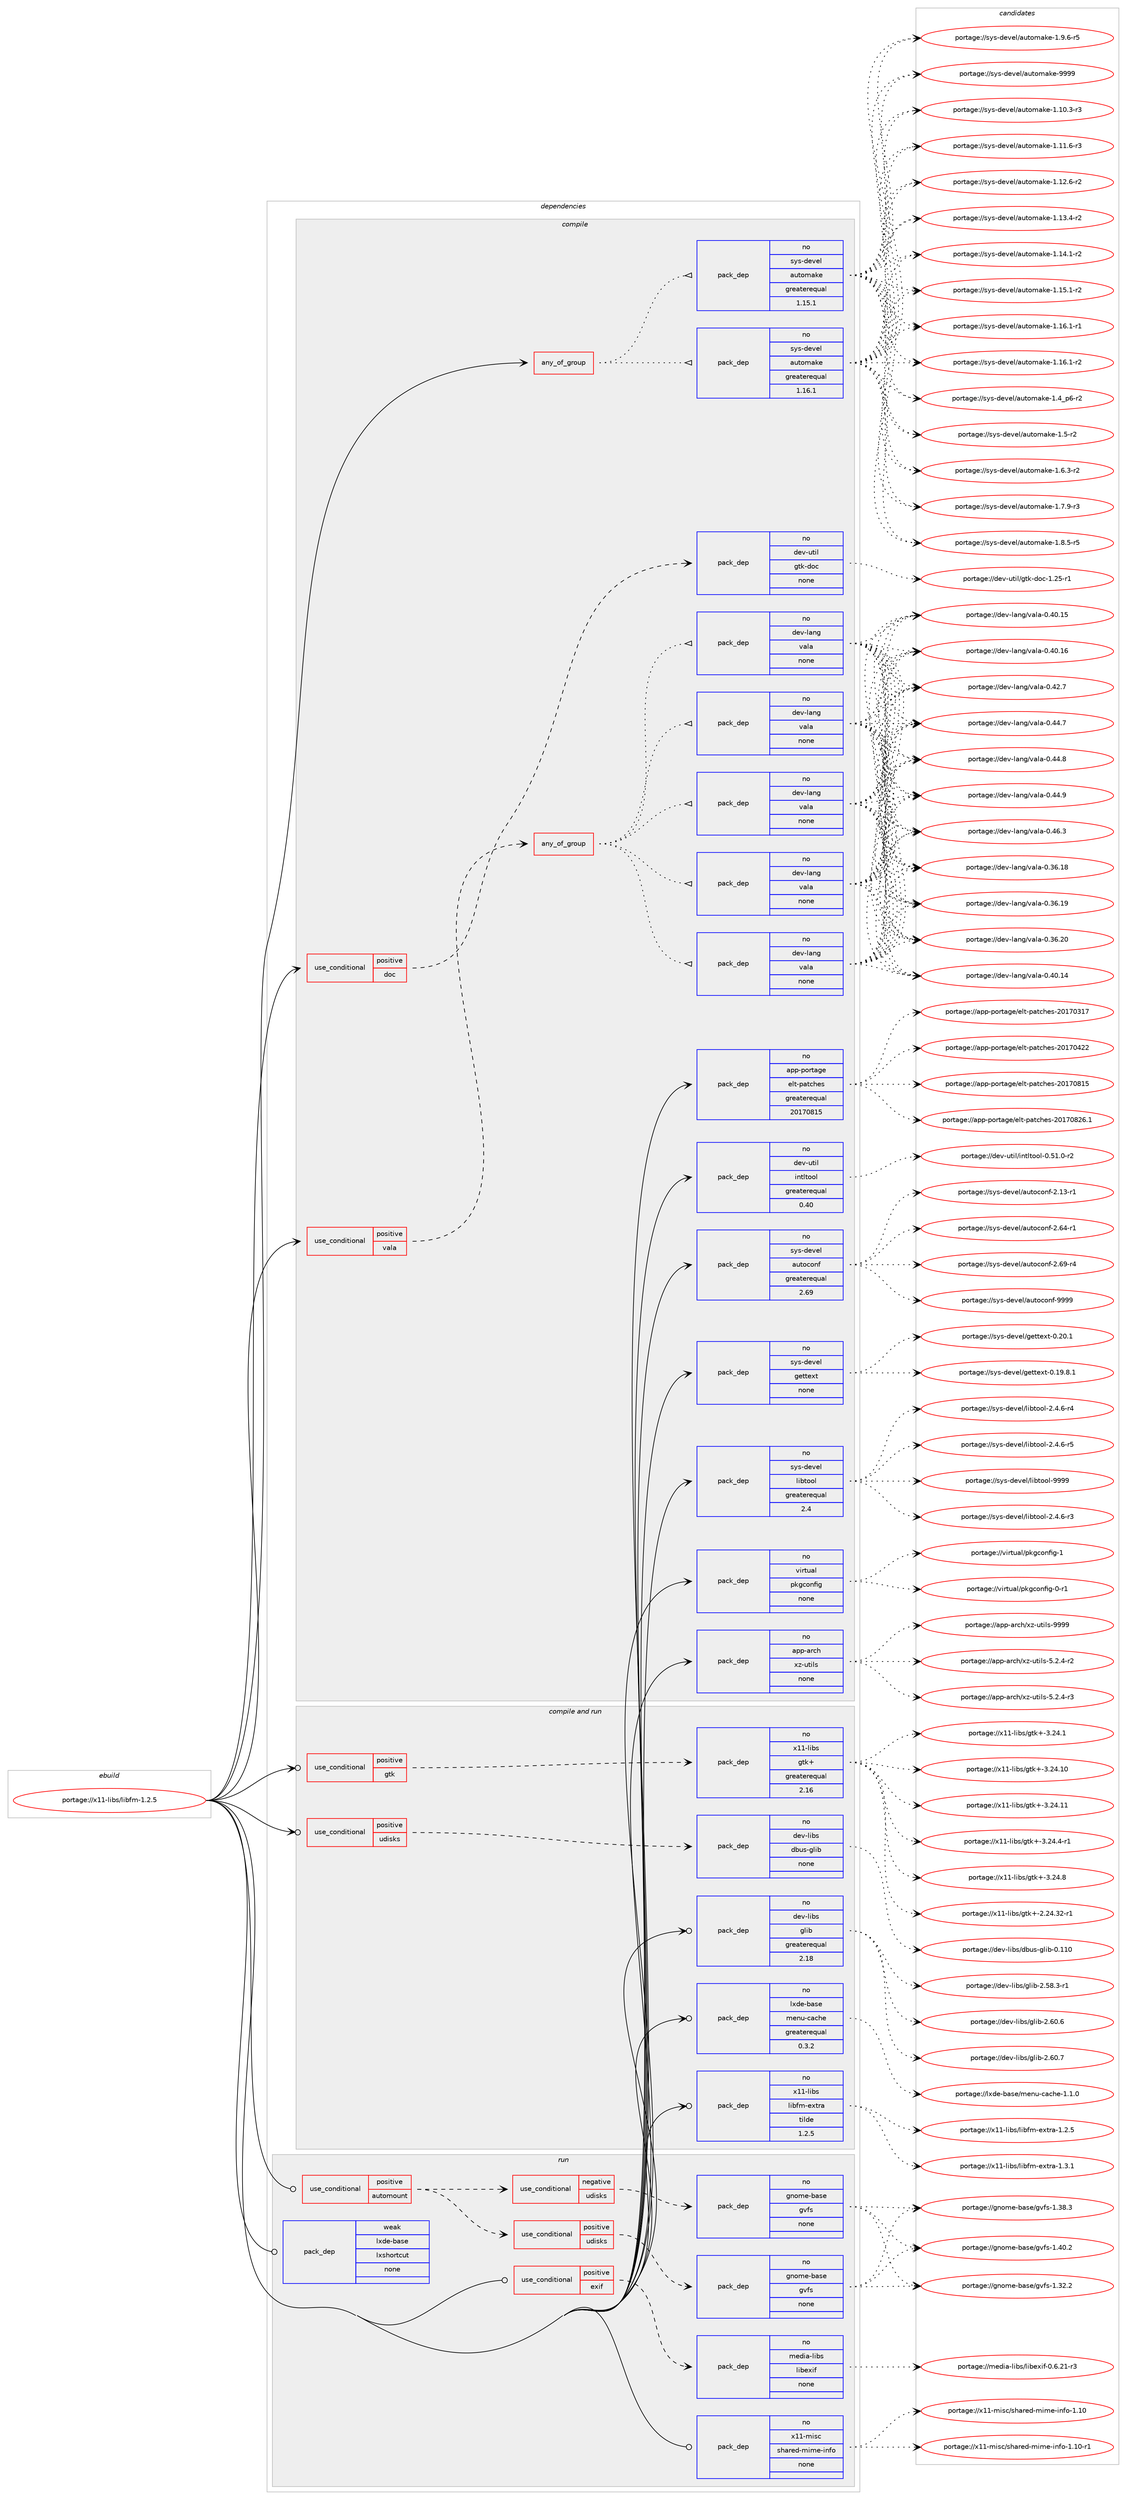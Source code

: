 digraph prolog {

# *************
# Graph options
# *************

newrank=true;
concentrate=true;
compound=true;
graph [rankdir=LR,fontname=Helvetica,fontsize=10,ranksep=1.5];#, ranksep=2.5, nodesep=0.2];
edge  [arrowhead=vee];
node  [fontname=Helvetica,fontsize=10];

# **********
# The ebuild
# **********

subgraph cluster_leftcol {
color=gray;
rank=same;
label=<<i>ebuild</i>>;
id [label="portage://x11-libs/libfm-1.2.5", color=red, width=4, href="../x11-libs/libfm-1.2.5.svg"];
}

# ****************
# The dependencies
# ****************

subgraph cluster_midcol {
color=gray;
label=<<i>dependencies</i>>;
subgraph cluster_compile {
fillcolor="#eeeeee";
style=filled;
label=<<i>compile</i>>;
subgraph any7776 {
dependency450203 [label=<<TABLE BORDER="0" CELLBORDER="1" CELLSPACING="0" CELLPADDING="4"><TR><TD CELLPADDING="10">any_of_group</TD></TR></TABLE>>, shape=none, color=red];subgraph pack334117 {
dependency450204 [label=<<TABLE BORDER="0" CELLBORDER="1" CELLSPACING="0" CELLPADDING="4" WIDTH="220"><TR><TD ROWSPAN="6" CELLPADDING="30">pack_dep</TD></TR><TR><TD WIDTH="110">no</TD></TR><TR><TD>sys-devel</TD></TR><TR><TD>automake</TD></TR><TR><TD>greaterequal</TD></TR><TR><TD>1.16.1</TD></TR></TABLE>>, shape=none, color=blue];
}
dependency450203:e -> dependency450204:w [weight=20,style="dotted",arrowhead="oinv"];
subgraph pack334118 {
dependency450205 [label=<<TABLE BORDER="0" CELLBORDER="1" CELLSPACING="0" CELLPADDING="4" WIDTH="220"><TR><TD ROWSPAN="6" CELLPADDING="30">pack_dep</TD></TR><TR><TD WIDTH="110">no</TD></TR><TR><TD>sys-devel</TD></TR><TR><TD>automake</TD></TR><TR><TD>greaterequal</TD></TR><TR><TD>1.15.1</TD></TR></TABLE>>, shape=none, color=blue];
}
dependency450203:e -> dependency450205:w [weight=20,style="dotted",arrowhead="oinv"];
}
id:e -> dependency450203:w [weight=20,style="solid",arrowhead="vee"];
subgraph cond108025 {
dependency450206 [label=<<TABLE BORDER="0" CELLBORDER="1" CELLSPACING="0" CELLPADDING="4"><TR><TD ROWSPAN="3" CELLPADDING="10">use_conditional</TD></TR><TR><TD>positive</TD></TR><TR><TD>doc</TD></TR></TABLE>>, shape=none, color=red];
subgraph pack334119 {
dependency450207 [label=<<TABLE BORDER="0" CELLBORDER="1" CELLSPACING="0" CELLPADDING="4" WIDTH="220"><TR><TD ROWSPAN="6" CELLPADDING="30">pack_dep</TD></TR><TR><TD WIDTH="110">no</TD></TR><TR><TD>dev-util</TD></TR><TR><TD>gtk-doc</TD></TR><TR><TD>none</TD></TR><TR><TD></TD></TR></TABLE>>, shape=none, color=blue];
}
dependency450206:e -> dependency450207:w [weight=20,style="dashed",arrowhead="vee"];
}
id:e -> dependency450206:w [weight=20,style="solid",arrowhead="vee"];
subgraph cond108026 {
dependency450208 [label=<<TABLE BORDER="0" CELLBORDER="1" CELLSPACING="0" CELLPADDING="4"><TR><TD ROWSPAN="3" CELLPADDING="10">use_conditional</TD></TR><TR><TD>positive</TD></TR><TR><TD>vala</TD></TR></TABLE>>, shape=none, color=red];
subgraph any7777 {
dependency450209 [label=<<TABLE BORDER="0" CELLBORDER="1" CELLSPACING="0" CELLPADDING="4"><TR><TD CELLPADDING="10">any_of_group</TD></TR></TABLE>>, shape=none, color=red];subgraph pack334120 {
dependency450210 [label=<<TABLE BORDER="0" CELLBORDER="1" CELLSPACING="0" CELLPADDING="4" WIDTH="220"><TR><TD ROWSPAN="6" CELLPADDING="30">pack_dep</TD></TR><TR><TD WIDTH="110">no</TD></TR><TR><TD>dev-lang</TD></TR><TR><TD>vala</TD></TR><TR><TD>none</TD></TR><TR><TD></TD></TR></TABLE>>, shape=none, color=blue];
}
dependency450209:e -> dependency450210:w [weight=20,style="dotted",arrowhead="oinv"];
subgraph pack334121 {
dependency450211 [label=<<TABLE BORDER="0" CELLBORDER="1" CELLSPACING="0" CELLPADDING="4" WIDTH="220"><TR><TD ROWSPAN="6" CELLPADDING="30">pack_dep</TD></TR><TR><TD WIDTH="110">no</TD></TR><TR><TD>dev-lang</TD></TR><TR><TD>vala</TD></TR><TR><TD>none</TD></TR><TR><TD></TD></TR></TABLE>>, shape=none, color=blue];
}
dependency450209:e -> dependency450211:w [weight=20,style="dotted",arrowhead="oinv"];
subgraph pack334122 {
dependency450212 [label=<<TABLE BORDER="0" CELLBORDER="1" CELLSPACING="0" CELLPADDING="4" WIDTH="220"><TR><TD ROWSPAN="6" CELLPADDING="30">pack_dep</TD></TR><TR><TD WIDTH="110">no</TD></TR><TR><TD>dev-lang</TD></TR><TR><TD>vala</TD></TR><TR><TD>none</TD></TR><TR><TD></TD></TR></TABLE>>, shape=none, color=blue];
}
dependency450209:e -> dependency450212:w [weight=20,style="dotted",arrowhead="oinv"];
subgraph pack334123 {
dependency450213 [label=<<TABLE BORDER="0" CELLBORDER="1" CELLSPACING="0" CELLPADDING="4" WIDTH="220"><TR><TD ROWSPAN="6" CELLPADDING="30">pack_dep</TD></TR><TR><TD WIDTH="110">no</TD></TR><TR><TD>dev-lang</TD></TR><TR><TD>vala</TD></TR><TR><TD>none</TD></TR><TR><TD></TD></TR></TABLE>>, shape=none, color=blue];
}
dependency450209:e -> dependency450213:w [weight=20,style="dotted",arrowhead="oinv"];
subgraph pack334124 {
dependency450214 [label=<<TABLE BORDER="0" CELLBORDER="1" CELLSPACING="0" CELLPADDING="4" WIDTH="220"><TR><TD ROWSPAN="6" CELLPADDING="30">pack_dep</TD></TR><TR><TD WIDTH="110">no</TD></TR><TR><TD>dev-lang</TD></TR><TR><TD>vala</TD></TR><TR><TD>none</TD></TR><TR><TD></TD></TR></TABLE>>, shape=none, color=blue];
}
dependency450209:e -> dependency450214:w [weight=20,style="dotted",arrowhead="oinv"];
}
dependency450208:e -> dependency450209:w [weight=20,style="dashed",arrowhead="vee"];
}
id:e -> dependency450208:w [weight=20,style="solid",arrowhead="vee"];
subgraph pack334125 {
dependency450215 [label=<<TABLE BORDER="0" CELLBORDER="1" CELLSPACING="0" CELLPADDING="4" WIDTH="220"><TR><TD ROWSPAN="6" CELLPADDING="30">pack_dep</TD></TR><TR><TD WIDTH="110">no</TD></TR><TR><TD>app-arch</TD></TR><TR><TD>xz-utils</TD></TR><TR><TD>none</TD></TR><TR><TD></TD></TR></TABLE>>, shape=none, color=blue];
}
id:e -> dependency450215:w [weight=20,style="solid",arrowhead="vee"];
subgraph pack334126 {
dependency450216 [label=<<TABLE BORDER="0" CELLBORDER="1" CELLSPACING="0" CELLPADDING="4" WIDTH="220"><TR><TD ROWSPAN="6" CELLPADDING="30">pack_dep</TD></TR><TR><TD WIDTH="110">no</TD></TR><TR><TD>app-portage</TD></TR><TR><TD>elt-patches</TD></TR><TR><TD>greaterequal</TD></TR><TR><TD>20170815</TD></TR></TABLE>>, shape=none, color=blue];
}
id:e -> dependency450216:w [weight=20,style="solid",arrowhead="vee"];
subgraph pack334127 {
dependency450217 [label=<<TABLE BORDER="0" CELLBORDER="1" CELLSPACING="0" CELLPADDING="4" WIDTH="220"><TR><TD ROWSPAN="6" CELLPADDING="30">pack_dep</TD></TR><TR><TD WIDTH="110">no</TD></TR><TR><TD>dev-util</TD></TR><TR><TD>intltool</TD></TR><TR><TD>greaterequal</TD></TR><TR><TD>0.40</TD></TR></TABLE>>, shape=none, color=blue];
}
id:e -> dependency450217:w [weight=20,style="solid",arrowhead="vee"];
subgraph pack334128 {
dependency450218 [label=<<TABLE BORDER="0" CELLBORDER="1" CELLSPACING="0" CELLPADDING="4" WIDTH="220"><TR><TD ROWSPAN="6" CELLPADDING="30">pack_dep</TD></TR><TR><TD WIDTH="110">no</TD></TR><TR><TD>sys-devel</TD></TR><TR><TD>autoconf</TD></TR><TR><TD>greaterequal</TD></TR><TR><TD>2.69</TD></TR></TABLE>>, shape=none, color=blue];
}
id:e -> dependency450218:w [weight=20,style="solid",arrowhead="vee"];
subgraph pack334129 {
dependency450219 [label=<<TABLE BORDER="0" CELLBORDER="1" CELLSPACING="0" CELLPADDING="4" WIDTH="220"><TR><TD ROWSPAN="6" CELLPADDING="30">pack_dep</TD></TR><TR><TD WIDTH="110">no</TD></TR><TR><TD>sys-devel</TD></TR><TR><TD>gettext</TD></TR><TR><TD>none</TD></TR><TR><TD></TD></TR></TABLE>>, shape=none, color=blue];
}
id:e -> dependency450219:w [weight=20,style="solid",arrowhead="vee"];
subgraph pack334130 {
dependency450220 [label=<<TABLE BORDER="0" CELLBORDER="1" CELLSPACING="0" CELLPADDING="4" WIDTH="220"><TR><TD ROWSPAN="6" CELLPADDING="30">pack_dep</TD></TR><TR><TD WIDTH="110">no</TD></TR><TR><TD>sys-devel</TD></TR><TR><TD>libtool</TD></TR><TR><TD>greaterequal</TD></TR><TR><TD>2.4</TD></TR></TABLE>>, shape=none, color=blue];
}
id:e -> dependency450220:w [weight=20,style="solid",arrowhead="vee"];
subgraph pack334131 {
dependency450221 [label=<<TABLE BORDER="0" CELLBORDER="1" CELLSPACING="0" CELLPADDING="4" WIDTH="220"><TR><TD ROWSPAN="6" CELLPADDING="30">pack_dep</TD></TR><TR><TD WIDTH="110">no</TD></TR><TR><TD>virtual</TD></TR><TR><TD>pkgconfig</TD></TR><TR><TD>none</TD></TR><TR><TD></TD></TR></TABLE>>, shape=none, color=blue];
}
id:e -> dependency450221:w [weight=20,style="solid",arrowhead="vee"];
}
subgraph cluster_compileandrun {
fillcolor="#eeeeee";
style=filled;
label=<<i>compile and run</i>>;
subgraph cond108027 {
dependency450222 [label=<<TABLE BORDER="0" CELLBORDER="1" CELLSPACING="0" CELLPADDING="4"><TR><TD ROWSPAN="3" CELLPADDING="10">use_conditional</TD></TR><TR><TD>positive</TD></TR><TR><TD>gtk</TD></TR></TABLE>>, shape=none, color=red];
subgraph pack334132 {
dependency450223 [label=<<TABLE BORDER="0" CELLBORDER="1" CELLSPACING="0" CELLPADDING="4" WIDTH="220"><TR><TD ROWSPAN="6" CELLPADDING="30">pack_dep</TD></TR><TR><TD WIDTH="110">no</TD></TR><TR><TD>x11-libs</TD></TR><TR><TD>gtk+</TD></TR><TR><TD>greaterequal</TD></TR><TR><TD>2.16</TD></TR></TABLE>>, shape=none, color=blue];
}
dependency450222:e -> dependency450223:w [weight=20,style="dashed",arrowhead="vee"];
}
id:e -> dependency450222:w [weight=20,style="solid",arrowhead="odotvee"];
subgraph cond108028 {
dependency450224 [label=<<TABLE BORDER="0" CELLBORDER="1" CELLSPACING="0" CELLPADDING="4"><TR><TD ROWSPAN="3" CELLPADDING="10">use_conditional</TD></TR><TR><TD>positive</TD></TR><TR><TD>udisks</TD></TR></TABLE>>, shape=none, color=red];
subgraph pack334133 {
dependency450225 [label=<<TABLE BORDER="0" CELLBORDER="1" CELLSPACING="0" CELLPADDING="4" WIDTH="220"><TR><TD ROWSPAN="6" CELLPADDING="30">pack_dep</TD></TR><TR><TD WIDTH="110">no</TD></TR><TR><TD>dev-libs</TD></TR><TR><TD>dbus-glib</TD></TR><TR><TD>none</TD></TR><TR><TD></TD></TR></TABLE>>, shape=none, color=blue];
}
dependency450224:e -> dependency450225:w [weight=20,style="dashed",arrowhead="vee"];
}
id:e -> dependency450224:w [weight=20,style="solid",arrowhead="odotvee"];
subgraph pack334134 {
dependency450226 [label=<<TABLE BORDER="0" CELLBORDER="1" CELLSPACING="0" CELLPADDING="4" WIDTH="220"><TR><TD ROWSPAN="6" CELLPADDING="30">pack_dep</TD></TR><TR><TD WIDTH="110">no</TD></TR><TR><TD>dev-libs</TD></TR><TR><TD>glib</TD></TR><TR><TD>greaterequal</TD></TR><TR><TD>2.18</TD></TR></TABLE>>, shape=none, color=blue];
}
id:e -> dependency450226:w [weight=20,style="solid",arrowhead="odotvee"];
subgraph pack334135 {
dependency450227 [label=<<TABLE BORDER="0" CELLBORDER="1" CELLSPACING="0" CELLPADDING="4" WIDTH="220"><TR><TD ROWSPAN="6" CELLPADDING="30">pack_dep</TD></TR><TR><TD WIDTH="110">no</TD></TR><TR><TD>lxde-base</TD></TR><TR><TD>menu-cache</TD></TR><TR><TD>greaterequal</TD></TR><TR><TD>0.3.2</TD></TR></TABLE>>, shape=none, color=blue];
}
id:e -> dependency450227:w [weight=20,style="solid",arrowhead="odotvee"];
subgraph pack334136 {
dependency450228 [label=<<TABLE BORDER="0" CELLBORDER="1" CELLSPACING="0" CELLPADDING="4" WIDTH="220"><TR><TD ROWSPAN="6" CELLPADDING="30">pack_dep</TD></TR><TR><TD WIDTH="110">no</TD></TR><TR><TD>x11-libs</TD></TR><TR><TD>libfm-extra</TD></TR><TR><TD>tilde</TD></TR><TR><TD>1.2.5</TD></TR></TABLE>>, shape=none, color=blue];
}
id:e -> dependency450228:w [weight=20,style="solid",arrowhead="odotvee"];
}
subgraph cluster_run {
fillcolor="#eeeeee";
style=filled;
label=<<i>run</i>>;
subgraph cond108029 {
dependency450229 [label=<<TABLE BORDER="0" CELLBORDER="1" CELLSPACING="0" CELLPADDING="4"><TR><TD ROWSPAN="3" CELLPADDING="10">use_conditional</TD></TR><TR><TD>positive</TD></TR><TR><TD>automount</TD></TR></TABLE>>, shape=none, color=red];
subgraph cond108030 {
dependency450230 [label=<<TABLE BORDER="0" CELLBORDER="1" CELLSPACING="0" CELLPADDING="4"><TR><TD ROWSPAN="3" CELLPADDING="10">use_conditional</TD></TR><TR><TD>positive</TD></TR><TR><TD>udisks</TD></TR></TABLE>>, shape=none, color=red];
subgraph pack334137 {
dependency450231 [label=<<TABLE BORDER="0" CELLBORDER="1" CELLSPACING="0" CELLPADDING="4" WIDTH="220"><TR><TD ROWSPAN="6" CELLPADDING="30">pack_dep</TD></TR><TR><TD WIDTH="110">no</TD></TR><TR><TD>gnome-base</TD></TR><TR><TD>gvfs</TD></TR><TR><TD>none</TD></TR><TR><TD></TD></TR></TABLE>>, shape=none, color=blue];
}
dependency450230:e -> dependency450231:w [weight=20,style="dashed",arrowhead="vee"];
}
dependency450229:e -> dependency450230:w [weight=20,style="dashed",arrowhead="vee"];
subgraph cond108031 {
dependency450232 [label=<<TABLE BORDER="0" CELLBORDER="1" CELLSPACING="0" CELLPADDING="4"><TR><TD ROWSPAN="3" CELLPADDING="10">use_conditional</TD></TR><TR><TD>negative</TD></TR><TR><TD>udisks</TD></TR></TABLE>>, shape=none, color=red];
subgraph pack334138 {
dependency450233 [label=<<TABLE BORDER="0" CELLBORDER="1" CELLSPACING="0" CELLPADDING="4" WIDTH="220"><TR><TD ROWSPAN="6" CELLPADDING="30">pack_dep</TD></TR><TR><TD WIDTH="110">no</TD></TR><TR><TD>gnome-base</TD></TR><TR><TD>gvfs</TD></TR><TR><TD>none</TD></TR><TR><TD></TD></TR></TABLE>>, shape=none, color=blue];
}
dependency450232:e -> dependency450233:w [weight=20,style="dashed",arrowhead="vee"];
}
dependency450229:e -> dependency450232:w [weight=20,style="dashed",arrowhead="vee"];
}
id:e -> dependency450229:w [weight=20,style="solid",arrowhead="odot"];
subgraph cond108032 {
dependency450234 [label=<<TABLE BORDER="0" CELLBORDER="1" CELLSPACING="0" CELLPADDING="4"><TR><TD ROWSPAN="3" CELLPADDING="10">use_conditional</TD></TR><TR><TD>positive</TD></TR><TR><TD>exif</TD></TR></TABLE>>, shape=none, color=red];
subgraph pack334139 {
dependency450235 [label=<<TABLE BORDER="0" CELLBORDER="1" CELLSPACING="0" CELLPADDING="4" WIDTH="220"><TR><TD ROWSPAN="6" CELLPADDING="30">pack_dep</TD></TR><TR><TD WIDTH="110">no</TD></TR><TR><TD>media-libs</TD></TR><TR><TD>libexif</TD></TR><TR><TD>none</TD></TR><TR><TD></TD></TR></TABLE>>, shape=none, color=blue];
}
dependency450234:e -> dependency450235:w [weight=20,style="dashed",arrowhead="vee"];
}
id:e -> dependency450234:w [weight=20,style="solid",arrowhead="odot"];
subgraph pack334140 {
dependency450236 [label=<<TABLE BORDER="0" CELLBORDER="1" CELLSPACING="0" CELLPADDING="4" WIDTH="220"><TR><TD ROWSPAN="6" CELLPADDING="30">pack_dep</TD></TR><TR><TD WIDTH="110">no</TD></TR><TR><TD>x11-misc</TD></TR><TR><TD>shared-mime-info</TD></TR><TR><TD>none</TD></TR><TR><TD></TD></TR></TABLE>>, shape=none, color=blue];
}
id:e -> dependency450236:w [weight=20,style="solid",arrowhead="odot"];
subgraph pack334141 {
dependency450237 [label=<<TABLE BORDER="0" CELLBORDER="1" CELLSPACING="0" CELLPADDING="4" WIDTH="220"><TR><TD ROWSPAN="6" CELLPADDING="30">pack_dep</TD></TR><TR><TD WIDTH="110">weak</TD></TR><TR><TD>lxde-base</TD></TR><TR><TD>lxshortcut</TD></TR><TR><TD>none</TD></TR><TR><TD></TD></TR></TABLE>>, shape=none, color=blue];
}
id:e -> dependency450237:w [weight=20,style="solid",arrowhead="odot"];
}
}

# **************
# The candidates
# **************

subgraph cluster_choices {
rank=same;
color=gray;
label=<<i>candidates</i>>;

subgraph choice334117 {
color=black;
nodesep=1;
choiceportage11512111545100101118101108479711711611110997107101454946494846514511451 [label="portage://sys-devel/automake-1.10.3-r3", color=red, width=4,href="../sys-devel/automake-1.10.3-r3.svg"];
choiceportage11512111545100101118101108479711711611110997107101454946494946544511451 [label="portage://sys-devel/automake-1.11.6-r3", color=red, width=4,href="../sys-devel/automake-1.11.6-r3.svg"];
choiceportage11512111545100101118101108479711711611110997107101454946495046544511450 [label="portage://sys-devel/automake-1.12.6-r2", color=red, width=4,href="../sys-devel/automake-1.12.6-r2.svg"];
choiceportage11512111545100101118101108479711711611110997107101454946495146524511450 [label="portage://sys-devel/automake-1.13.4-r2", color=red, width=4,href="../sys-devel/automake-1.13.4-r2.svg"];
choiceportage11512111545100101118101108479711711611110997107101454946495246494511450 [label="portage://sys-devel/automake-1.14.1-r2", color=red, width=4,href="../sys-devel/automake-1.14.1-r2.svg"];
choiceportage11512111545100101118101108479711711611110997107101454946495346494511450 [label="portage://sys-devel/automake-1.15.1-r2", color=red, width=4,href="../sys-devel/automake-1.15.1-r2.svg"];
choiceportage11512111545100101118101108479711711611110997107101454946495446494511449 [label="portage://sys-devel/automake-1.16.1-r1", color=red, width=4,href="../sys-devel/automake-1.16.1-r1.svg"];
choiceportage11512111545100101118101108479711711611110997107101454946495446494511450 [label="portage://sys-devel/automake-1.16.1-r2", color=red, width=4,href="../sys-devel/automake-1.16.1-r2.svg"];
choiceportage115121115451001011181011084797117116111109971071014549465295112544511450 [label="portage://sys-devel/automake-1.4_p6-r2", color=red, width=4,href="../sys-devel/automake-1.4_p6-r2.svg"];
choiceportage11512111545100101118101108479711711611110997107101454946534511450 [label="portage://sys-devel/automake-1.5-r2", color=red, width=4,href="../sys-devel/automake-1.5-r2.svg"];
choiceportage115121115451001011181011084797117116111109971071014549465446514511450 [label="portage://sys-devel/automake-1.6.3-r2", color=red, width=4,href="../sys-devel/automake-1.6.3-r2.svg"];
choiceportage115121115451001011181011084797117116111109971071014549465546574511451 [label="portage://sys-devel/automake-1.7.9-r3", color=red, width=4,href="../sys-devel/automake-1.7.9-r3.svg"];
choiceportage115121115451001011181011084797117116111109971071014549465646534511453 [label="portage://sys-devel/automake-1.8.5-r5", color=red, width=4,href="../sys-devel/automake-1.8.5-r5.svg"];
choiceportage115121115451001011181011084797117116111109971071014549465746544511453 [label="portage://sys-devel/automake-1.9.6-r5", color=red, width=4,href="../sys-devel/automake-1.9.6-r5.svg"];
choiceportage115121115451001011181011084797117116111109971071014557575757 [label="portage://sys-devel/automake-9999", color=red, width=4,href="../sys-devel/automake-9999.svg"];
dependency450204:e -> choiceportage11512111545100101118101108479711711611110997107101454946494846514511451:w [style=dotted,weight="100"];
dependency450204:e -> choiceportage11512111545100101118101108479711711611110997107101454946494946544511451:w [style=dotted,weight="100"];
dependency450204:e -> choiceportage11512111545100101118101108479711711611110997107101454946495046544511450:w [style=dotted,weight="100"];
dependency450204:e -> choiceportage11512111545100101118101108479711711611110997107101454946495146524511450:w [style=dotted,weight="100"];
dependency450204:e -> choiceportage11512111545100101118101108479711711611110997107101454946495246494511450:w [style=dotted,weight="100"];
dependency450204:e -> choiceportage11512111545100101118101108479711711611110997107101454946495346494511450:w [style=dotted,weight="100"];
dependency450204:e -> choiceportage11512111545100101118101108479711711611110997107101454946495446494511449:w [style=dotted,weight="100"];
dependency450204:e -> choiceportage11512111545100101118101108479711711611110997107101454946495446494511450:w [style=dotted,weight="100"];
dependency450204:e -> choiceportage115121115451001011181011084797117116111109971071014549465295112544511450:w [style=dotted,weight="100"];
dependency450204:e -> choiceportage11512111545100101118101108479711711611110997107101454946534511450:w [style=dotted,weight="100"];
dependency450204:e -> choiceportage115121115451001011181011084797117116111109971071014549465446514511450:w [style=dotted,weight="100"];
dependency450204:e -> choiceportage115121115451001011181011084797117116111109971071014549465546574511451:w [style=dotted,weight="100"];
dependency450204:e -> choiceportage115121115451001011181011084797117116111109971071014549465646534511453:w [style=dotted,weight="100"];
dependency450204:e -> choiceportage115121115451001011181011084797117116111109971071014549465746544511453:w [style=dotted,weight="100"];
dependency450204:e -> choiceportage115121115451001011181011084797117116111109971071014557575757:w [style=dotted,weight="100"];
}
subgraph choice334118 {
color=black;
nodesep=1;
choiceportage11512111545100101118101108479711711611110997107101454946494846514511451 [label="portage://sys-devel/automake-1.10.3-r3", color=red, width=4,href="../sys-devel/automake-1.10.3-r3.svg"];
choiceportage11512111545100101118101108479711711611110997107101454946494946544511451 [label="portage://sys-devel/automake-1.11.6-r3", color=red, width=4,href="../sys-devel/automake-1.11.6-r3.svg"];
choiceportage11512111545100101118101108479711711611110997107101454946495046544511450 [label="portage://sys-devel/automake-1.12.6-r2", color=red, width=4,href="../sys-devel/automake-1.12.6-r2.svg"];
choiceportage11512111545100101118101108479711711611110997107101454946495146524511450 [label="portage://sys-devel/automake-1.13.4-r2", color=red, width=4,href="../sys-devel/automake-1.13.4-r2.svg"];
choiceportage11512111545100101118101108479711711611110997107101454946495246494511450 [label="portage://sys-devel/automake-1.14.1-r2", color=red, width=4,href="../sys-devel/automake-1.14.1-r2.svg"];
choiceportage11512111545100101118101108479711711611110997107101454946495346494511450 [label="portage://sys-devel/automake-1.15.1-r2", color=red, width=4,href="../sys-devel/automake-1.15.1-r2.svg"];
choiceportage11512111545100101118101108479711711611110997107101454946495446494511449 [label="portage://sys-devel/automake-1.16.1-r1", color=red, width=4,href="../sys-devel/automake-1.16.1-r1.svg"];
choiceportage11512111545100101118101108479711711611110997107101454946495446494511450 [label="portage://sys-devel/automake-1.16.1-r2", color=red, width=4,href="../sys-devel/automake-1.16.1-r2.svg"];
choiceportage115121115451001011181011084797117116111109971071014549465295112544511450 [label="portage://sys-devel/automake-1.4_p6-r2", color=red, width=4,href="../sys-devel/automake-1.4_p6-r2.svg"];
choiceportage11512111545100101118101108479711711611110997107101454946534511450 [label="portage://sys-devel/automake-1.5-r2", color=red, width=4,href="../sys-devel/automake-1.5-r2.svg"];
choiceportage115121115451001011181011084797117116111109971071014549465446514511450 [label="portage://sys-devel/automake-1.6.3-r2", color=red, width=4,href="../sys-devel/automake-1.6.3-r2.svg"];
choiceportage115121115451001011181011084797117116111109971071014549465546574511451 [label="portage://sys-devel/automake-1.7.9-r3", color=red, width=4,href="../sys-devel/automake-1.7.9-r3.svg"];
choiceportage115121115451001011181011084797117116111109971071014549465646534511453 [label="portage://sys-devel/automake-1.8.5-r5", color=red, width=4,href="../sys-devel/automake-1.8.5-r5.svg"];
choiceportage115121115451001011181011084797117116111109971071014549465746544511453 [label="portage://sys-devel/automake-1.9.6-r5", color=red, width=4,href="../sys-devel/automake-1.9.6-r5.svg"];
choiceportage115121115451001011181011084797117116111109971071014557575757 [label="portage://sys-devel/automake-9999", color=red, width=4,href="../sys-devel/automake-9999.svg"];
dependency450205:e -> choiceportage11512111545100101118101108479711711611110997107101454946494846514511451:w [style=dotted,weight="100"];
dependency450205:e -> choiceportage11512111545100101118101108479711711611110997107101454946494946544511451:w [style=dotted,weight="100"];
dependency450205:e -> choiceportage11512111545100101118101108479711711611110997107101454946495046544511450:w [style=dotted,weight="100"];
dependency450205:e -> choiceportage11512111545100101118101108479711711611110997107101454946495146524511450:w [style=dotted,weight="100"];
dependency450205:e -> choiceportage11512111545100101118101108479711711611110997107101454946495246494511450:w [style=dotted,weight="100"];
dependency450205:e -> choiceportage11512111545100101118101108479711711611110997107101454946495346494511450:w [style=dotted,weight="100"];
dependency450205:e -> choiceportage11512111545100101118101108479711711611110997107101454946495446494511449:w [style=dotted,weight="100"];
dependency450205:e -> choiceportage11512111545100101118101108479711711611110997107101454946495446494511450:w [style=dotted,weight="100"];
dependency450205:e -> choiceportage115121115451001011181011084797117116111109971071014549465295112544511450:w [style=dotted,weight="100"];
dependency450205:e -> choiceportage11512111545100101118101108479711711611110997107101454946534511450:w [style=dotted,weight="100"];
dependency450205:e -> choiceportage115121115451001011181011084797117116111109971071014549465446514511450:w [style=dotted,weight="100"];
dependency450205:e -> choiceportage115121115451001011181011084797117116111109971071014549465546574511451:w [style=dotted,weight="100"];
dependency450205:e -> choiceportage115121115451001011181011084797117116111109971071014549465646534511453:w [style=dotted,weight="100"];
dependency450205:e -> choiceportage115121115451001011181011084797117116111109971071014549465746544511453:w [style=dotted,weight="100"];
dependency450205:e -> choiceportage115121115451001011181011084797117116111109971071014557575757:w [style=dotted,weight="100"];
}
subgraph choice334119 {
color=black;
nodesep=1;
choiceportage1001011184511711610510847103116107451001119945494650534511449 [label="portage://dev-util/gtk-doc-1.25-r1", color=red, width=4,href="../dev-util/gtk-doc-1.25-r1.svg"];
dependency450207:e -> choiceportage1001011184511711610510847103116107451001119945494650534511449:w [style=dotted,weight="100"];
}
subgraph choice334120 {
color=black;
nodesep=1;
choiceportage10010111845108971101034711897108974548465154464956 [label="portage://dev-lang/vala-0.36.18", color=red, width=4,href="../dev-lang/vala-0.36.18.svg"];
choiceportage10010111845108971101034711897108974548465154464957 [label="portage://dev-lang/vala-0.36.19", color=red, width=4,href="../dev-lang/vala-0.36.19.svg"];
choiceportage10010111845108971101034711897108974548465154465048 [label="portage://dev-lang/vala-0.36.20", color=red, width=4,href="../dev-lang/vala-0.36.20.svg"];
choiceportage10010111845108971101034711897108974548465248464952 [label="portage://dev-lang/vala-0.40.14", color=red, width=4,href="../dev-lang/vala-0.40.14.svg"];
choiceportage10010111845108971101034711897108974548465248464953 [label="portage://dev-lang/vala-0.40.15", color=red, width=4,href="../dev-lang/vala-0.40.15.svg"];
choiceportage10010111845108971101034711897108974548465248464954 [label="portage://dev-lang/vala-0.40.16", color=red, width=4,href="../dev-lang/vala-0.40.16.svg"];
choiceportage100101118451089711010347118971089745484652504655 [label="portage://dev-lang/vala-0.42.7", color=red, width=4,href="../dev-lang/vala-0.42.7.svg"];
choiceportage100101118451089711010347118971089745484652524655 [label="portage://dev-lang/vala-0.44.7", color=red, width=4,href="../dev-lang/vala-0.44.7.svg"];
choiceportage100101118451089711010347118971089745484652524656 [label="portage://dev-lang/vala-0.44.8", color=red, width=4,href="../dev-lang/vala-0.44.8.svg"];
choiceportage100101118451089711010347118971089745484652524657 [label="portage://dev-lang/vala-0.44.9", color=red, width=4,href="../dev-lang/vala-0.44.9.svg"];
choiceportage100101118451089711010347118971089745484652544651 [label="portage://dev-lang/vala-0.46.3", color=red, width=4,href="../dev-lang/vala-0.46.3.svg"];
dependency450210:e -> choiceportage10010111845108971101034711897108974548465154464956:w [style=dotted,weight="100"];
dependency450210:e -> choiceportage10010111845108971101034711897108974548465154464957:w [style=dotted,weight="100"];
dependency450210:e -> choiceportage10010111845108971101034711897108974548465154465048:w [style=dotted,weight="100"];
dependency450210:e -> choiceportage10010111845108971101034711897108974548465248464952:w [style=dotted,weight="100"];
dependency450210:e -> choiceportage10010111845108971101034711897108974548465248464953:w [style=dotted,weight="100"];
dependency450210:e -> choiceportage10010111845108971101034711897108974548465248464954:w [style=dotted,weight="100"];
dependency450210:e -> choiceportage100101118451089711010347118971089745484652504655:w [style=dotted,weight="100"];
dependency450210:e -> choiceportage100101118451089711010347118971089745484652524655:w [style=dotted,weight="100"];
dependency450210:e -> choiceportage100101118451089711010347118971089745484652524656:w [style=dotted,weight="100"];
dependency450210:e -> choiceportage100101118451089711010347118971089745484652524657:w [style=dotted,weight="100"];
dependency450210:e -> choiceportage100101118451089711010347118971089745484652544651:w [style=dotted,weight="100"];
}
subgraph choice334121 {
color=black;
nodesep=1;
choiceportage10010111845108971101034711897108974548465154464956 [label="portage://dev-lang/vala-0.36.18", color=red, width=4,href="../dev-lang/vala-0.36.18.svg"];
choiceportage10010111845108971101034711897108974548465154464957 [label="portage://dev-lang/vala-0.36.19", color=red, width=4,href="../dev-lang/vala-0.36.19.svg"];
choiceportage10010111845108971101034711897108974548465154465048 [label="portage://dev-lang/vala-0.36.20", color=red, width=4,href="../dev-lang/vala-0.36.20.svg"];
choiceportage10010111845108971101034711897108974548465248464952 [label="portage://dev-lang/vala-0.40.14", color=red, width=4,href="../dev-lang/vala-0.40.14.svg"];
choiceportage10010111845108971101034711897108974548465248464953 [label="portage://dev-lang/vala-0.40.15", color=red, width=4,href="../dev-lang/vala-0.40.15.svg"];
choiceportage10010111845108971101034711897108974548465248464954 [label="portage://dev-lang/vala-0.40.16", color=red, width=4,href="../dev-lang/vala-0.40.16.svg"];
choiceportage100101118451089711010347118971089745484652504655 [label="portage://dev-lang/vala-0.42.7", color=red, width=4,href="../dev-lang/vala-0.42.7.svg"];
choiceportage100101118451089711010347118971089745484652524655 [label="portage://dev-lang/vala-0.44.7", color=red, width=4,href="../dev-lang/vala-0.44.7.svg"];
choiceportage100101118451089711010347118971089745484652524656 [label="portage://dev-lang/vala-0.44.8", color=red, width=4,href="../dev-lang/vala-0.44.8.svg"];
choiceportage100101118451089711010347118971089745484652524657 [label="portage://dev-lang/vala-0.44.9", color=red, width=4,href="../dev-lang/vala-0.44.9.svg"];
choiceportage100101118451089711010347118971089745484652544651 [label="portage://dev-lang/vala-0.46.3", color=red, width=4,href="../dev-lang/vala-0.46.3.svg"];
dependency450211:e -> choiceportage10010111845108971101034711897108974548465154464956:w [style=dotted,weight="100"];
dependency450211:e -> choiceportage10010111845108971101034711897108974548465154464957:w [style=dotted,weight="100"];
dependency450211:e -> choiceportage10010111845108971101034711897108974548465154465048:w [style=dotted,weight="100"];
dependency450211:e -> choiceportage10010111845108971101034711897108974548465248464952:w [style=dotted,weight="100"];
dependency450211:e -> choiceportage10010111845108971101034711897108974548465248464953:w [style=dotted,weight="100"];
dependency450211:e -> choiceportage10010111845108971101034711897108974548465248464954:w [style=dotted,weight="100"];
dependency450211:e -> choiceportage100101118451089711010347118971089745484652504655:w [style=dotted,weight="100"];
dependency450211:e -> choiceportage100101118451089711010347118971089745484652524655:w [style=dotted,weight="100"];
dependency450211:e -> choiceportage100101118451089711010347118971089745484652524656:w [style=dotted,weight="100"];
dependency450211:e -> choiceportage100101118451089711010347118971089745484652524657:w [style=dotted,weight="100"];
dependency450211:e -> choiceportage100101118451089711010347118971089745484652544651:w [style=dotted,weight="100"];
}
subgraph choice334122 {
color=black;
nodesep=1;
choiceportage10010111845108971101034711897108974548465154464956 [label="portage://dev-lang/vala-0.36.18", color=red, width=4,href="../dev-lang/vala-0.36.18.svg"];
choiceportage10010111845108971101034711897108974548465154464957 [label="portage://dev-lang/vala-0.36.19", color=red, width=4,href="../dev-lang/vala-0.36.19.svg"];
choiceportage10010111845108971101034711897108974548465154465048 [label="portage://dev-lang/vala-0.36.20", color=red, width=4,href="../dev-lang/vala-0.36.20.svg"];
choiceportage10010111845108971101034711897108974548465248464952 [label="portage://dev-lang/vala-0.40.14", color=red, width=4,href="../dev-lang/vala-0.40.14.svg"];
choiceportage10010111845108971101034711897108974548465248464953 [label="portage://dev-lang/vala-0.40.15", color=red, width=4,href="../dev-lang/vala-0.40.15.svg"];
choiceportage10010111845108971101034711897108974548465248464954 [label="portage://dev-lang/vala-0.40.16", color=red, width=4,href="../dev-lang/vala-0.40.16.svg"];
choiceportage100101118451089711010347118971089745484652504655 [label="portage://dev-lang/vala-0.42.7", color=red, width=4,href="../dev-lang/vala-0.42.7.svg"];
choiceportage100101118451089711010347118971089745484652524655 [label="portage://dev-lang/vala-0.44.7", color=red, width=4,href="../dev-lang/vala-0.44.7.svg"];
choiceportage100101118451089711010347118971089745484652524656 [label="portage://dev-lang/vala-0.44.8", color=red, width=4,href="../dev-lang/vala-0.44.8.svg"];
choiceportage100101118451089711010347118971089745484652524657 [label="portage://dev-lang/vala-0.44.9", color=red, width=4,href="../dev-lang/vala-0.44.9.svg"];
choiceportage100101118451089711010347118971089745484652544651 [label="portage://dev-lang/vala-0.46.3", color=red, width=4,href="../dev-lang/vala-0.46.3.svg"];
dependency450212:e -> choiceportage10010111845108971101034711897108974548465154464956:w [style=dotted,weight="100"];
dependency450212:e -> choiceportage10010111845108971101034711897108974548465154464957:w [style=dotted,weight="100"];
dependency450212:e -> choiceportage10010111845108971101034711897108974548465154465048:w [style=dotted,weight="100"];
dependency450212:e -> choiceportage10010111845108971101034711897108974548465248464952:w [style=dotted,weight="100"];
dependency450212:e -> choiceportage10010111845108971101034711897108974548465248464953:w [style=dotted,weight="100"];
dependency450212:e -> choiceportage10010111845108971101034711897108974548465248464954:w [style=dotted,weight="100"];
dependency450212:e -> choiceportage100101118451089711010347118971089745484652504655:w [style=dotted,weight="100"];
dependency450212:e -> choiceportage100101118451089711010347118971089745484652524655:w [style=dotted,weight="100"];
dependency450212:e -> choiceportage100101118451089711010347118971089745484652524656:w [style=dotted,weight="100"];
dependency450212:e -> choiceportage100101118451089711010347118971089745484652524657:w [style=dotted,weight="100"];
dependency450212:e -> choiceportage100101118451089711010347118971089745484652544651:w [style=dotted,weight="100"];
}
subgraph choice334123 {
color=black;
nodesep=1;
choiceportage10010111845108971101034711897108974548465154464956 [label="portage://dev-lang/vala-0.36.18", color=red, width=4,href="../dev-lang/vala-0.36.18.svg"];
choiceportage10010111845108971101034711897108974548465154464957 [label="portage://dev-lang/vala-0.36.19", color=red, width=4,href="../dev-lang/vala-0.36.19.svg"];
choiceportage10010111845108971101034711897108974548465154465048 [label="portage://dev-lang/vala-0.36.20", color=red, width=4,href="../dev-lang/vala-0.36.20.svg"];
choiceportage10010111845108971101034711897108974548465248464952 [label="portage://dev-lang/vala-0.40.14", color=red, width=4,href="../dev-lang/vala-0.40.14.svg"];
choiceportage10010111845108971101034711897108974548465248464953 [label="portage://dev-lang/vala-0.40.15", color=red, width=4,href="../dev-lang/vala-0.40.15.svg"];
choiceportage10010111845108971101034711897108974548465248464954 [label="portage://dev-lang/vala-0.40.16", color=red, width=4,href="../dev-lang/vala-0.40.16.svg"];
choiceportage100101118451089711010347118971089745484652504655 [label="portage://dev-lang/vala-0.42.7", color=red, width=4,href="../dev-lang/vala-0.42.7.svg"];
choiceportage100101118451089711010347118971089745484652524655 [label="portage://dev-lang/vala-0.44.7", color=red, width=4,href="../dev-lang/vala-0.44.7.svg"];
choiceportage100101118451089711010347118971089745484652524656 [label="portage://dev-lang/vala-0.44.8", color=red, width=4,href="../dev-lang/vala-0.44.8.svg"];
choiceportage100101118451089711010347118971089745484652524657 [label="portage://dev-lang/vala-0.44.9", color=red, width=4,href="../dev-lang/vala-0.44.9.svg"];
choiceportage100101118451089711010347118971089745484652544651 [label="portage://dev-lang/vala-0.46.3", color=red, width=4,href="../dev-lang/vala-0.46.3.svg"];
dependency450213:e -> choiceportage10010111845108971101034711897108974548465154464956:w [style=dotted,weight="100"];
dependency450213:e -> choiceportage10010111845108971101034711897108974548465154464957:w [style=dotted,weight="100"];
dependency450213:e -> choiceportage10010111845108971101034711897108974548465154465048:w [style=dotted,weight="100"];
dependency450213:e -> choiceportage10010111845108971101034711897108974548465248464952:w [style=dotted,weight="100"];
dependency450213:e -> choiceportage10010111845108971101034711897108974548465248464953:w [style=dotted,weight="100"];
dependency450213:e -> choiceportage10010111845108971101034711897108974548465248464954:w [style=dotted,weight="100"];
dependency450213:e -> choiceportage100101118451089711010347118971089745484652504655:w [style=dotted,weight="100"];
dependency450213:e -> choiceportage100101118451089711010347118971089745484652524655:w [style=dotted,weight="100"];
dependency450213:e -> choiceportage100101118451089711010347118971089745484652524656:w [style=dotted,weight="100"];
dependency450213:e -> choiceportage100101118451089711010347118971089745484652524657:w [style=dotted,weight="100"];
dependency450213:e -> choiceportage100101118451089711010347118971089745484652544651:w [style=dotted,weight="100"];
}
subgraph choice334124 {
color=black;
nodesep=1;
choiceportage10010111845108971101034711897108974548465154464956 [label="portage://dev-lang/vala-0.36.18", color=red, width=4,href="../dev-lang/vala-0.36.18.svg"];
choiceportage10010111845108971101034711897108974548465154464957 [label="portage://dev-lang/vala-0.36.19", color=red, width=4,href="../dev-lang/vala-0.36.19.svg"];
choiceportage10010111845108971101034711897108974548465154465048 [label="portage://dev-lang/vala-0.36.20", color=red, width=4,href="../dev-lang/vala-0.36.20.svg"];
choiceportage10010111845108971101034711897108974548465248464952 [label="portage://dev-lang/vala-0.40.14", color=red, width=4,href="../dev-lang/vala-0.40.14.svg"];
choiceportage10010111845108971101034711897108974548465248464953 [label="portage://dev-lang/vala-0.40.15", color=red, width=4,href="../dev-lang/vala-0.40.15.svg"];
choiceportage10010111845108971101034711897108974548465248464954 [label="portage://dev-lang/vala-0.40.16", color=red, width=4,href="../dev-lang/vala-0.40.16.svg"];
choiceportage100101118451089711010347118971089745484652504655 [label="portage://dev-lang/vala-0.42.7", color=red, width=4,href="../dev-lang/vala-0.42.7.svg"];
choiceportage100101118451089711010347118971089745484652524655 [label="portage://dev-lang/vala-0.44.7", color=red, width=4,href="../dev-lang/vala-0.44.7.svg"];
choiceportage100101118451089711010347118971089745484652524656 [label="portage://dev-lang/vala-0.44.8", color=red, width=4,href="../dev-lang/vala-0.44.8.svg"];
choiceportage100101118451089711010347118971089745484652524657 [label="portage://dev-lang/vala-0.44.9", color=red, width=4,href="../dev-lang/vala-0.44.9.svg"];
choiceportage100101118451089711010347118971089745484652544651 [label="portage://dev-lang/vala-0.46.3", color=red, width=4,href="../dev-lang/vala-0.46.3.svg"];
dependency450214:e -> choiceportage10010111845108971101034711897108974548465154464956:w [style=dotted,weight="100"];
dependency450214:e -> choiceportage10010111845108971101034711897108974548465154464957:w [style=dotted,weight="100"];
dependency450214:e -> choiceportage10010111845108971101034711897108974548465154465048:w [style=dotted,weight="100"];
dependency450214:e -> choiceportage10010111845108971101034711897108974548465248464952:w [style=dotted,weight="100"];
dependency450214:e -> choiceportage10010111845108971101034711897108974548465248464953:w [style=dotted,weight="100"];
dependency450214:e -> choiceportage10010111845108971101034711897108974548465248464954:w [style=dotted,weight="100"];
dependency450214:e -> choiceportage100101118451089711010347118971089745484652504655:w [style=dotted,weight="100"];
dependency450214:e -> choiceportage100101118451089711010347118971089745484652524655:w [style=dotted,weight="100"];
dependency450214:e -> choiceportage100101118451089711010347118971089745484652524656:w [style=dotted,weight="100"];
dependency450214:e -> choiceportage100101118451089711010347118971089745484652524657:w [style=dotted,weight="100"];
dependency450214:e -> choiceportage100101118451089711010347118971089745484652544651:w [style=dotted,weight="100"];
}
subgraph choice334125 {
color=black;
nodesep=1;
choiceportage9711211245971149910447120122451171161051081154553465046524511450 [label="portage://app-arch/xz-utils-5.2.4-r2", color=red, width=4,href="../app-arch/xz-utils-5.2.4-r2.svg"];
choiceportage9711211245971149910447120122451171161051081154553465046524511451 [label="portage://app-arch/xz-utils-5.2.4-r3", color=red, width=4,href="../app-arch/xz-utils-5.2.4-r3.svg"];
choiceportage9711211245971149910447120122451171161051081154557575757 [label="portage://app-arch/xz-utils-9999", color=red, width=4,href="../app-arch/xz-utils-9999.svg"];
dependency450215:e -> choiceportage9711211245971149910447120122451171161051081154553465046524511450:w [style=dotted,weight="100"];
dependency450215:e -> choiceportage9711211245971149910447120122451171161051081154553465046524511451:w [style=dotted,weight="100"];
dependency450215:e -> choiceportage9711211245971149910447120122451171161051081154557575757:w [style=dotted,weight="100"];
}
subgraph choice334126 {
color=black;
nodesep=1;
choiceportage97112112451121111141169710310147101108116451129711699104101115455048495548514955 [label="portage://app-portage/elt-patches-20170317", color=red, width=4,href="../app-portage/elt-patches-20170317.svg"];
choiceportage97112112451121111141169710310147101108116451129711699104101115455048495548525050 [label="portage://app-portage/elt-patches-20170422", color=red, width=4,href="../app-portage/elt-patches-20170422.svg"];
choiceportage97112112451121111141169710310147101108116451129711699104101115455048495548564953 [label="portage://app-portage/elt-patches-20170815", color=red, width=4,href="../app-portage/elt-patches-20170815.svg"];
choiceportage971121124511211111411697103101471011081164511297116991041011154550484955485650544649 [label="portage://app-portage/elt-patches-20170826.1", color=red, width=4,href="../app-portage/elt-patches-20170826.1.svg"];
dependency450216:e -> choiceportage97112112451121111141169710310147101108116451129711699104101115455048495548514955:w [style=dotted,weight="100"];
dependency450216:e -> choiceportage97112112451121111141169710310147101108116451129711699104101115455048495548525050:w [style=dotted,weight="100"];
dependency450216:e -> choiceportage97112112451121111141169710310147101108116451129711699104101115455048495548564953:w [style=dotted,weight="100"];
dependency450216:e -> choiceportage971121124511211111411697103101471011081164511297116991041011154550484955485650544649:w [style=dotted,weight="100"];
}
subgraph choice334127 {
color=black;
nodesep=1;
choiceportage1001011184511711610510847105110116108116111111108454846534946484511450 [label="portage://dev-util/intltool-0.51.0-r2", color=red, width=4,href="../dev-util/intltool-0.51.0-r2.svg"];
dependency450217:e -> choiceportage1001011184511711610510847105110116108116111111108454846534946484511450:w [style=dotted,weight="100"];
}
subgraph choice334128 {
color=black;
nodesep=1;
choiceportage1151211154510010111810110847971171161119911111010245504649514511449 [label="portage://sys-devel/autoconf-2.13-r1", color=red, width=4,href="../sys-devel/autoconf-2.13-r1.svg"];
choiceportage1151211154510010111810110847971171161119911111010245504654524511449 [label="portage://sys-devel/autoconf-2.64-r1", color=red, width=4,href="../sys-devel/autoconf-2.64-r1.svg"];
choiceportage1151211154510010111810110847971171161119911111010245504654574511452 [label="portage://sys-devel/autoconf-2.69-r4", color=red, width=4,href="../sys-devel/autoconf-2.69-r4.svg"];
choiceportage115121115451001011181011084797117116111991111101024557575757 [label="portage://sys-devel/autoconf-9999", color=red, width=4,href="../sys-devel/autoconf-9999.svg"];
dependency450218:e -> choiceportage1151211154510010111810110847971171161119911111010245504649514511449:w [style=dotted,weight="100"];
dependency450218:e -> choiceportage1151211154510010111810110847971171161119911111010245504654524511449:w [style=dotted,weight="100"];
dependency450218:e -> choiceportage1151211154510010111810110847971171161119911111010245504654574511452:w [style=dotted,weight="100"];
dependency450218:e -> choiceportage115121115451001011181011084797117116111991111101024557575757:w [style=dotted,weight="100"];
}
subgraph choice334129 {
color=black;
nodesep=1;
choiceportage1151211154510010111810110847103101116116101120116454846495746564649 [label="portage://sys-devel/gettext-0.19.8.1", color=red, width=4,href="../sys-devel/gettext-0.19.8.1.svg"];
choiceportage115121115451001011181011084710310111611610112011645484650484649 [label="portage://sys-devel/gettext-0.20.1", color=red, width=4,href="../sys-devel/gettext-0.20.1.svg"];
dependency450219:e -> choiceportage1151211154510010111810110847103101116116101120116454846495746564649:w [style=dotted,weight="100"];
dependency450219:e -> choiceportage115121115451001011181011084710310111611610112011645484650484649:w [style=dotted,weight="100"];
}
subgraph choice334130 {
color=black;
nodesep=1;
choiceportage1151211154510010111810110847108105981161111111084550465246544511451 [label="portage://sys-devel/libtool-2.4.6-r3", color=red, width=4,href="../sys-devel/libtool-2.4.6-r3.svg"];
choiceportage1151211154510010111810110847108105981161111111084550465246544511452 [label="portage://sys-devel/libtool-2.4.6-r4", color=red, width=4,href="../sys-devel/libtool-2.4.6-r4.svg"];
choiceportage1151211154510010111810110847108105981161111111084550465246544511453 [label="portage://sys-devel/libtool-2.4.6-r5", color=red, width=4,href="../sys-devel/libtool-2.4.6-r5.svg"];
choiceportage1151211154510010111810110847108105981161111111084557575757 [label="portage://sys-devel/libtool-9999", color=red, width=4,href="../sys-devel/libtool-9999.svg"];
dependency450220:e -> choiceportage1151211154510010111810110847108105981161111111084550465246544511451:w [style=dotted,weight="100"];
dependency450220:e -> choiceportage1151211154510010111810110847108105981161111111084550465246544511452:w [style=dotted,weight="100"];
dependency450220:e -> choiceportage1151211154510010111810110847108105981161111111084550465246544511453:w [style=dotted,weight="100"];
dependency450220:e -> choiceportage1151211154510010111810110847108105981161111111084557575757:w [style=dotted,weight="100"];
}
subgraph choice334131 {
color=black;
nodesep=1;
choiceportage11810511411611797108471121071039911111010210510345484511449 [label="portage://virtual/pkgconfig-0-r1", color=red, width=4,href="../virtual/pkgconfig-0-r1.svg"];
choiceportage1181051141161179710847112107103991111101021051034549 [label="portage://virtual/pkgconfig-1", color=red, width=4,href="../virtual/pkgconfig-1.svg"];
dependency450221:e -> choiceportage11810511411611797108471121071039911111010210510345484511449:w [style=dotted,weight="100"];
dependency450221:e -> choiceportage1181051141161179710847112107103991111101021051034549:w [style=dotted,weight="100"];
}
subgraph choice334132 {
color=black;
nodesep=1;
choiceportage12049494510810598115471031161074345504650524651504511449 [label="portage://x11-libs/gtk+-2.24.32-r1", color=red, width=4,href="../x11-libs/gtk+-2.24.32-r1.svg"];
choiceportage12049494510810598115471031161074345514650524649 [label="portage://x11-libs/gtk+-3.24.1", color=red, width=4,href="../x11-libs/gtk+-3.24.1.svg"];
choiceportage1204949451081059811547103116107434551465052464948 [label="portage://x11-libs/gtk+-3.24.10", color=red, width=4,href="../x11-libs/gtk+-3.24.10.svg"];
choiceportage1204949451081059811547103116107434551465052464949 [label="portage://x11-libs/gtk+-3.24.11", color=red, width=4,href="../x11-libs/gtk+-3.24.11.svg"];
choiceportage120494945108105981154710311610743455146505246524511449 [label="portage://x11-libs/gtk+-3.24.4-r1", color=red, width=4,href="../x11-libs/gtk+-3.24.4-r1.svg"];
choiceportage12049494510810598115471031161074345514650524656 [label="portage://x11-libs/gtk+-3.24.8", color=red, width=4,href="../x11-libs/gtk+-3.24.8.svg"];
dependency450223:e -> choiceportage12049494510810598115471031161074345504650524651504511449:w [style=dotted,weight="100"];
dependency450223:e -> choiceportage12049494510810598115471031161074345514650524649:w [style=dotted,weight="100"];
dependency450223:e -> choiceportage1204949451081059811547103116107434551465052464948:w [style=dotted,weight="100"];
dependency450223:e -> choiceportage1204949451081059811547103116107434551465052464949:w [style=dotted,weight="100"];
dependency450223:e -> choiceportage120494945108105981154710311610743455146505246524511449:w [style=dotted,weight="100"];
dependency450223:e -> choiceportage12049494510810598115471031161074345514650524656:w [style=dotted,weight="100"];
}
subgraph choice334133 {
color=black;
nodesep=1;
choiceportage100101118451081059811547100981171154510310810598454846494948 [label="portage://dev-libs/dbus-glib-0.110", color=red, width=4,href="../dev-libs/dbus-glib-0.110.svg"];
dependency450225:e -> choiceportage100101118451081059811547100981171154510310810598454846494948:w [style=dotted,weight="100"];
}
subgraph choice334134 {
color=black;
nodesep=1;
choiceportage10010111845108105981154710310810598455046535646514511449 [label="portage://dev-libs/glib-2.58.3-r1", color=red, width=4,href="../dev-libs/glib-2.58.3-r1.svg"];
choiceportage1001011184510810598115471031081059845504654484654 [label="portage://dev-libs/glib-2.60.6", color=red, width=4,href="../dev-libs/glib-2.60.6.svg"];
choiceportage1001011184510810598115471031081059845504654484655 [label="portage://dev-libs/glib-2.60.7", color=red, width=4,href="../dev-libs/glib-2.60.7.svg"];
dependency450226:e -> choiceportage10010111845108105981154710310810598455046535646514511449:w [style=dotted,weight="100"];
dependency450226:e -> choiceportage1001011184510810598115471031081059845504654484654:w [style=dotted,weight="100"];
dependency450226:e -> choiceportage1001011184510810598115471031081059845504654484655:w [style=dotted,weight="100"];
}
subgraph choice334135 {
color=black;
nodesep=1;
choiceportage1081201001014598971151014710910111011745999799104101454946494648 [label="portage://lxde-base/menu-cache-1.1.0", color=red, width=4,href="../lxde-base/menu-cache-1.1.0.svg"];
dependency450227:e -> choiceportage1081201001014598971151014710910111011745999799104101454946494648:w [style=dotted,weight="100"];
}
subgraph choice334136 {
color=black;
nodesep=1;
choiceportage1204949451081059811547108105981021094510112011611497454946504653 [label="portage://x11-libs/libfm-extra-1.2.5", color=red, width=4,href="../x11-libs/libfm-extra-1.2.5.svg"];
choiceportage1204949451081059811547108105981021094510112011611497454946514649 [label="portage://x11-libs/libfm-extra-1.3.1", color=red, width=4,href="../x11-libs/libfm-extra-1.3.1.svg"];
dependency450228:e -> choiceportage1204949451081059811547108105981021094510112011611497454946504653:w [style=dotted,weight="100"];
dependency450228:e -> choiceportage1204949451081059811547108105981021094510112011611497454946514649:w [style=dotted,weight="100"];
}
subgraph choice334137 {
color=black;
nodesep=1;
choiceportage1031101111091014598971151014710311810211545494651504650 [label="portage://gnome-base/gvfs-1.32.2", color=red, width=4,href="../gnome-base/gvfs-1.32.2.svg"];
choiceportage1031101111091014598971151014710311810211545494651564651 [label="portage://gnome-base/gvfs-1.38.3", color=red, width=4,href="../gnome-base/gvfs-1.38.3.svg"];
choiceportage1031101111091014598971151014710311810211545494652484650 [label="portage://gnome-base/gvfs-1.40.2", color=red, width=4,href="../gnome-base/gvfs-1.40.2.svg"];
dependency450231:e -> choiceportage1031101111091014598971151014710311810211545494651504650:w [style=dotted,weight="100"];
dependency450231:e -> choiceportage1031101111091014598971151014710311810211545494651564651:w [style=dotted,weight="100"];
dependency450231:e -> choiceportage1031101111091014598971151014710311810211545494652484650:w [style=dotted,weight="100"];
}
subgraph choice334138 {
color=black;
nodesep=1;
choiceportage1031101111091014598971151014710311810211545494651504650 [label="portage://gnome-base/gvfs-1.32.2", color=red, width=4,href="../gnome-base/gvfs-1.32.2.svg"];
choiceportage1031101111091014598971151014710311810211545494651564651 [label="portage://gnome-base/gvfs-1.38.3", color=red, width=4,href="../gnome-base/gvfs-1.38.3.svg"];
choiceportage1031101111091014598971151014710311810211545494652484650 [label="portage://gnome-base/gvfs-1.40.2", color=red, width=4,href="../gnome-base/gvfs-1.40.2.svg"];
dependency450233:e -> choiceportage1031101111091014598971151014710311810211545494651504650:w [style=dotted,weight="100"];
dependency450233:e -> choiceportage1031101111091014598971151014710311810211545494651564651:w [style=dotted,weight="100"];
dependency450233:e -> choiceportage1031101111091014598971151014710311810211545494652484650:w [style=dotted,weight="100"];
}
subgraph choice334139 {
color=black;
nodesep=1;
choiceportage1091011001059745108105981154710810598101120105102454846544650494511451 [label="portage://media-libs/libexif-0.6.21-r3", color=red, width=4,href="../media-libs/libexif-0.6.21-r3.svg"];
dependency450235:e -> choiceportage1091011001059745108105981154710810598101120105102454846544650494511451:w [style=dotted,weight="100"];
}
subgraph choice334140 {
color=black;
nodesep=1;
choiceportage12049494510910511599471151049711410110045109105109101451051101021114549464948 [label="portage://x11-misc/shared-mime-info-1.10", color=red, width=4,href="../x11-misc/shared-mime-info-1.10.svg"];
choiceportage120494945109105115994711510497114101100451091051091014510511010211145494649484511449 [label="portage://x11-misc/shared-mime-info-1.10-r1", color=red, width=4,href="../x11-misc/shared-mime-info-1.10-r1.svg"];
dependency450236:e -> choiceportage12049494510910511599471151049711410110045109105109101451051101021114549464948:w [style=dotted,weight="100"];
dependency450236:e -> choiceportage120494945109105115994711510497114101100451091051091014510511010211145494649484511449:w [style=dotted,weight="100"];
}
subgraph choice334141 {
color=black;
nodesep=1;
}
}

}
